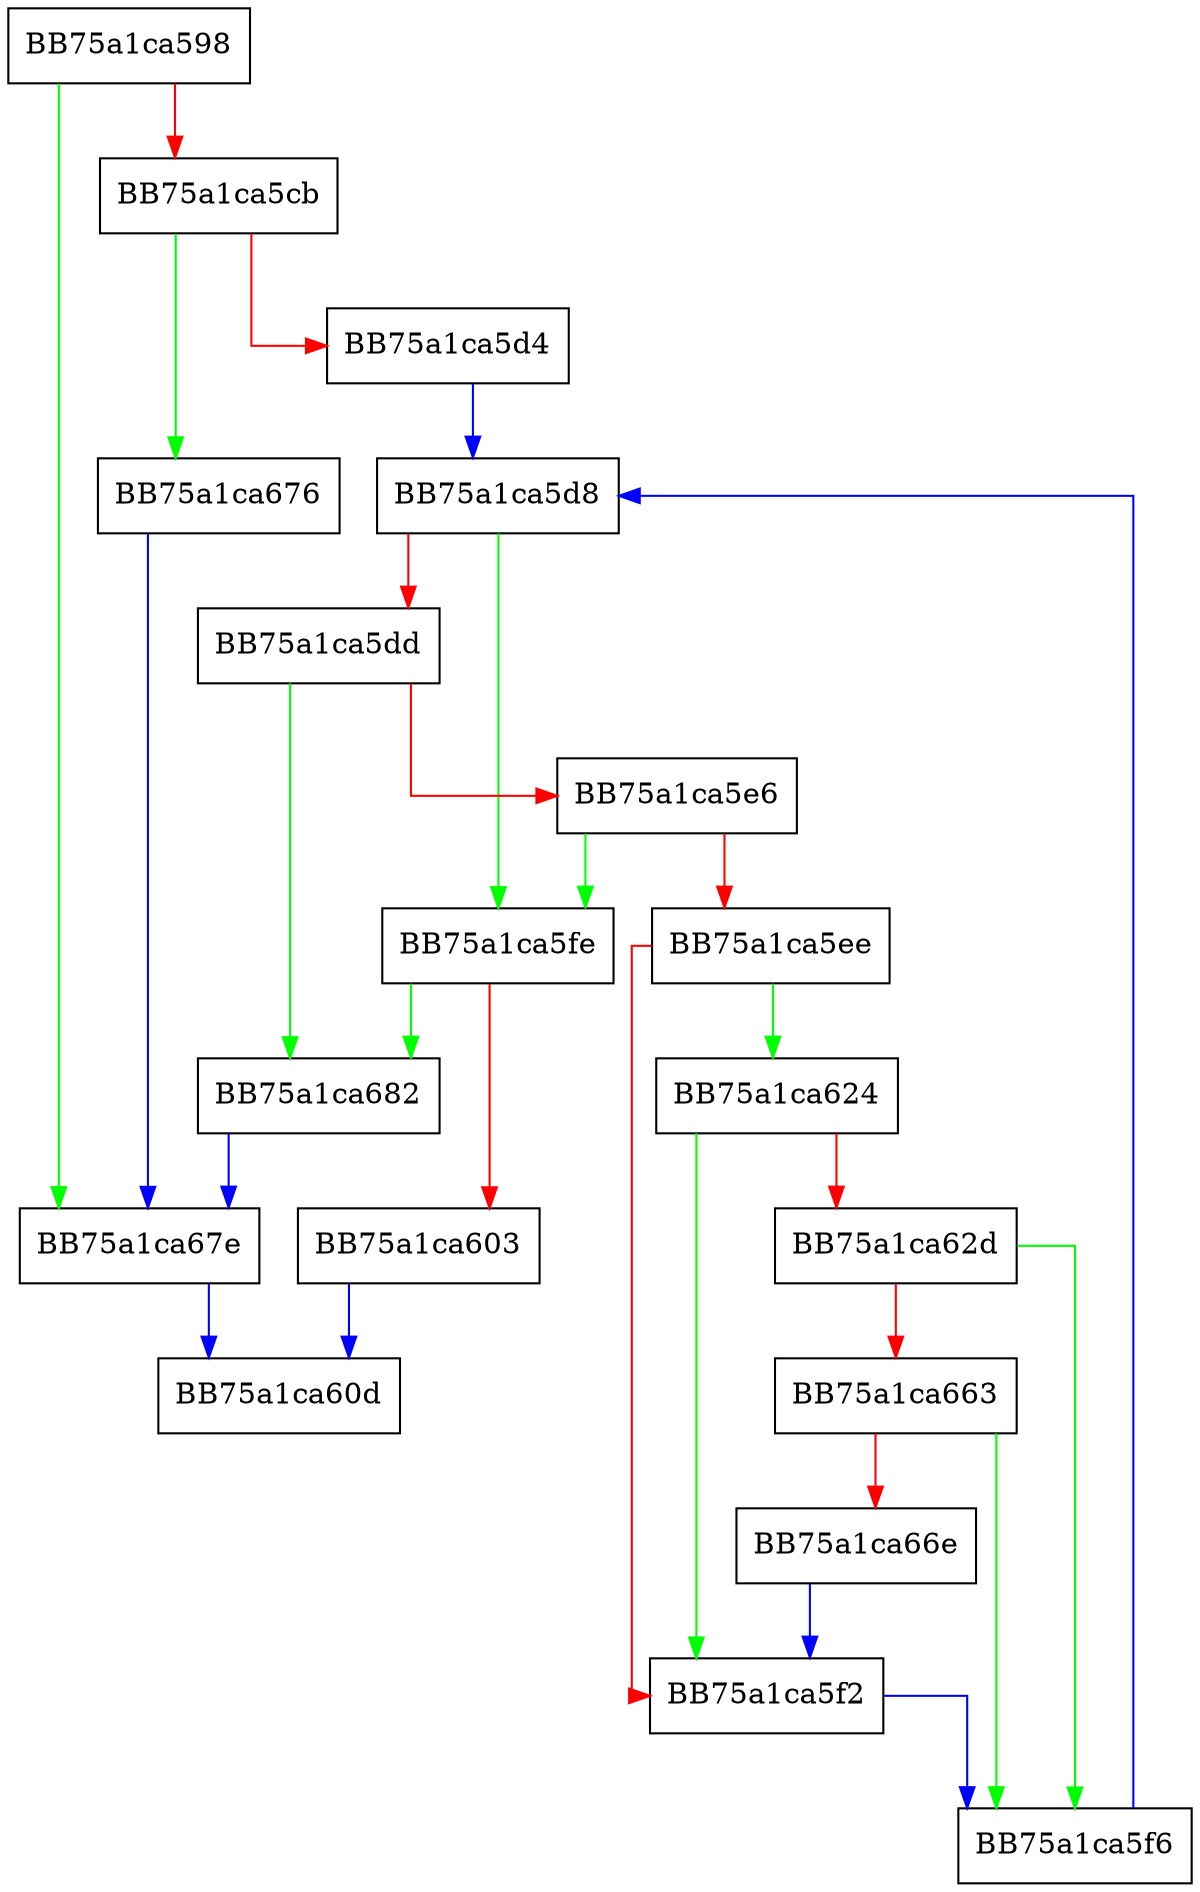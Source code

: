 digraph removeHashObfuscation {
  node [shape="box"];
  graph [splines=ortho];
  BB75a1ca598 -> BB75a1ca67e [color="green"];
  BB75a1ca598 -> BB75a1ca5cb [color="red"];
  BB75a1ca5cb -> BB75a1ca676 [color="green"];
  BB75a1ca5cb -> BB75a1ca5d4 [color="red"];
  BB75a1ca5d4 -> BB75a1ca5d8 [color="blue"];
  BB75a1ca5d8 -> BB75a1ca5fe [color="green"];
  BB75a1ca5d8 -> BB75a1ca5dd [color="red"];
  BB75a1ca5dd -> BB75a1ca682 [color="green"];
  BB75a1ca5dd -> BB75a1ca5e6 [color="red"];
  BB75a1ca5e6 -> BB75a1ca5fe [color="green"];
  BB75a1ca5e6 -> BB75a1ca5ee [color="red"];
  BB75a1ca5ee -> BB75a1ca624 [color="green"];
  BB75a1ca5ee -> BB75a1ca5f2 [color="red"];
  BB75a1ca5f2 -> BB75a1ca5f6 [color="blue"];
  BB75a1ca5f6 -> BB75a1ca5d8 [color="blue"];
  BB75a1ca5fe -> BB75a1ca682 [color="green"];
  BB75a1ca5fe -> BB75a1ca603 [color="red"];
  BB75a1ca603 -> BB75a1ca60d [color="blue"];
  BB75a1ca624 -> BB75a1ca5f2 [color="green"];
  BB75a1ca624 -> BB75a1ca62d [color="red"];
  BB75a1ca62d -> BB75a1ca5f6 [color="green"];
  BB75a1ca62d -> BB75a1ca663 [color="red"];
  BB75a1ca663 -> BB75a1ca5f6 [color="green"];
  BB75a1ca663 -> BB75a1ca66e [color="red"];
  BB75a1ca66e -> BB75a1ca5f2 [color="blue"];
  BB75a1ca676 -> BB75a1ca67e [color="blue"];
  BB75a1ca67e -> BB75a1ca60d [color="blue"];
  BB75a1ca682 -> BB75a1ca67e [color="blue"];
}